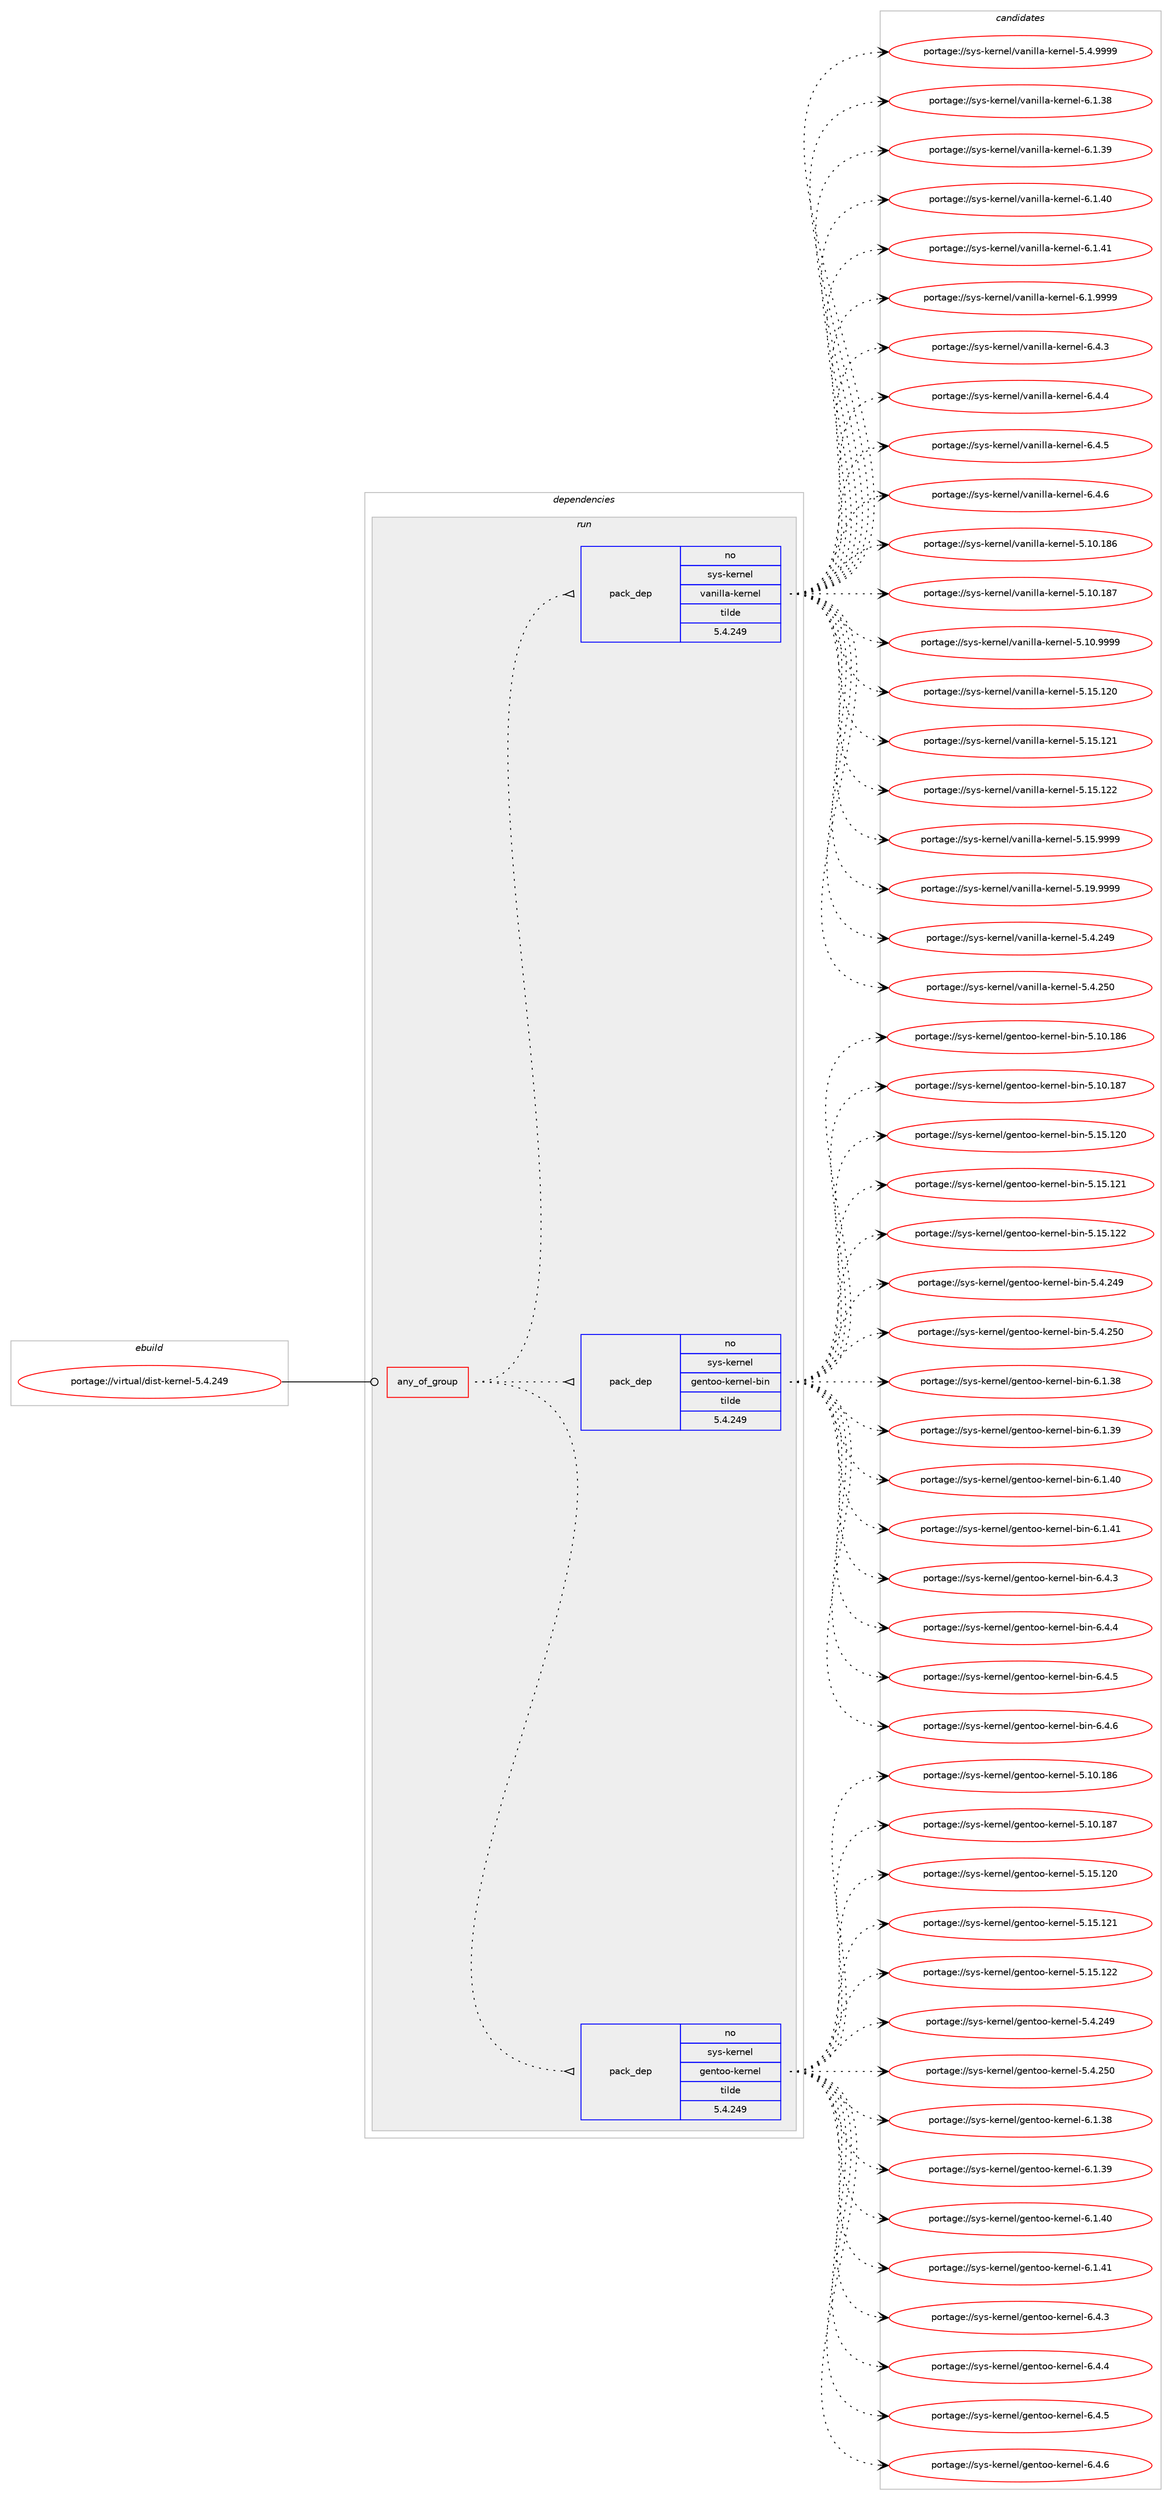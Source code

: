 digraph prolog {

# *************
# Graph options
# *************

newrank=true;
concentrate=true;
compound=true;
graph [rankdir=LR,fontname=Helvetica,fontsize=10,ranksep=1.5];#, ranksep=2.5, nodesep=0.2];
edge  [arrowhead=vee];
node  [fontname=Helvetica,fontsize=10];

# **********
# The ebuild
# **********

subgraph cluster_leftcol {
color=gray;
rank=same;
label=<<i>ebuild</i>>;
id [label="portage://virtual/dist-kernel-5.4.249", color=red, width=4, href="../virtual/dist-kernel-5.4.249.svg"];
}

# ****************
# The dependencies
# ****************

subgraph cluster_midcol {
color=gray;
label=<<i>dependencies</i>>;
subgraph cluster_compile {
fillcolor="#eeeeee";
style=filled;
label=<<i>compile</i>>;
}
subgraph cluster_compileandrun {
fillcolor="#eeeeee";
style=filled;
label=<<i>compile and run</i>>;
}
subgraph cluster_run {
fillcolor="#eeeeee";
style=filled;
label=<<i>run</i>>;
subgraph any10 {
dependency240 [label=<<TABLE BORDER="0" CELLBORDER="1" CELLSPACING="0" CELLPADDING="4"><TR><TD CELLPADDING="10">any_of_group</TD></TR></TABLE>>, shape=none, color=red];subgraph pack145 {
dependency241 [label=<<TABLE BORDER="0" CELLBORDER="1" CELLSPACING="0" CELLPADDING="4" WIDTH="220"><TR><TD ROWSPAN="6" CELLPADDING="30">pack_dep</TD></TR><TR><TD WIDTH="110">no</TD></TR><TR><TD>sys-kernel</TD></TR><TR><TD>gentoo-kernel</TD></TR><TR><TD>tilde</TD></TR><TR><TD>5.4.249</TD></TR></TABLE>>, shape=none, color=blue];
}
dependency240:e -> dependency241:w [weight=20,style="dotted",arrowhead="oinv"];
subgraph pack146 {
dependency242 [label=<<TABLE BORDER="0" CELLBORDER="1" CELLSPACING="0" CELLPADDING="4" WIDTH="220"><TR><TD ROWSPAN="6" CELLPADDING="30">pack_dep</TD></TR><TR><TD WIDTH="110">no</TD></TR><TR><TD>sys-kernel</TD></TR><TR><TD>gentoo-kernel-bin</TD></TR><TR><TD>tilde</TD></TR><TR><TD>5.4.249</TD></TR></TABLE>>, shape=none, color=blue];
}
dependency240:e -> dependency242:w [weight=20,style="dotted",arrowhead="oinv"];
subgraph pack147 {
dependency243 [label=<<TABLE BORDER="0" CELLBORDER="1" CELLSPACING="0" CELLPADDING="4" WIDTH="220"><TR><TD ROWSPAN="6" CELLPADDING="30">pack_dep</TD></TR><TR><TD WIDTH="110">no</TD></TR><TR><TD>sys-kernel</TD></TR><TR><TD>vanilla-kernel</TD></TR><TR><TD>tilde</TD></TR><TR><TD>5.4.249</TD></TR></TABLE>>, shape=none, color=blue];
}
dependency240:e -> dependency243:w [weight=20,style="dotted",arrowhead="oinv"];
}
id:e -> dependency240:w [weight=20,style="solid",arrowhead="odot"];
}
}

# **************
# The candidates
# **************

subgraph cluster_choices {
rank=same;
color=gray;
label=<<i>candidates</i>>;

subgraph choice145 {
color=black;
nodesep=1;
choice115121115451071011141101011084710310111011611111145107101114110101108455346494846495654 [label="portage://sys-kernel/gentoo-kernel-5.10.186", color=red, width=4,href="../sys-kernel/gentoo-kernel-5.10.186.svg"];
choice115121115451071011141101011084710310111011611111145107101114110101108455346494846495655 [label="portage://sys-kernel/gentoo-kernel-5.10.187", color=red, width=4,href="../sys-kernel/gentoo-kernel-5.10.187.svg"];
choice115121115451071011141101011084710310111011611111145107101114110101108455346495346495048 [label="portage://sys-kernel/gentoo-kernel-5.15.120", color=red, width=4,href="../sys-kernel/gentoo-kernel-5.15.120.svg"];
choice115121115451071011141101011084710310111011611111145107101114110101108455346495346495049 [label="portage://sys-kernel/gentoo-kernel-5.15.121", color=red, width=4,href="../sys-kernel/gentoo-kernel-5.15.121.svg"];
choice115121115451071011141101011084710310111011611111145107101114110101108455346495346495050 [label="portage://sys-kernel/gentoo-kernel-5.15.122", color=red, width=4,href="../sys-kernel/gentoo-kernel-5.15.122.svg"];
choice1151211154510710111411010110847103101110116111111451071011141101011084553465246505257 [label="portage://sys-kernel/gentoo-kernel-5.4.249", color=red, width=4,href="../sys-kernel/gentoo-kernel-5.4.249.svg"];
choice1151211154510710111411010110847103101110116111111451071011141101011084553465246505348 [label="portage://sys-kernel/gentoo-kernel-5.4.250", color=red, width=4,href="../sys-kernel/gentoo-kernel-5.4.250.svg"];
choice11512111545107101114110101108471031011101161111114510710111411010110845544649465156 [label="portage://sys-kernel/gentoo-kernel-6.1.38", color=red, width=4,href="../sys-kernel/gentoo-kernel-6.1.38.svg"];
choice11512111545107101114110101108471031011101161111114510710111411010110845544649465157 [label="portage://sys-kernel/gentoo-kernel-6.1.39", color=red, width=4,href="../sys-kernel/gentoo-kernel-6.1.39.svg"];
choice11512111545107101114110101108471031011101161111114510710111411010110845544649465248 [label="portage://sys-kernel/gentoo-kernel-6.1.40", color=red, width=4,href="../sys-kernel/gentoo-kernel-6.1.40.svg"];
choice11512111545107101114110101108471031011101161111114510710111411010110845544649465249 [label="portage://sys-kernel/gentoo-kernel-6.1.41", color=red, width=4,href="../sys-kernel/gentoo-kernel-6.1.41.svg"];
choice115121115451071011141101011084710310111011611111145107101114110101108455446524651 [label="portage://sys-kernel/gentoo-kernel-6.4.3", color=red, width=4,href="../sys-kernel/gentoo-kernel-6.4.3.svg"];
choice115121115451071011141101011084710310111011611111145107101114110101108455446524652 [label="portage://sys-kernel/gentoo-kernel-6.4.4", color=red, width=4,href="../sys-kernel/gentoo-kernel-6.4.4.svg"];
choice115121115451071011141101011084710310111011611111145107101114110101108455446524653 [label="portage://sys-kernel/gentoo-kernel-6.4.5", color=red, width=4,href="../sys-kernel/gentoo-kernel-6.4.5.svg"];
choice115121115451071011141101011084710310111011611111145107101114110101108455446524654 [label="portage://sys-kernel/gentoo-kernel-6.4.6", color=red, width=4,href="../sys-kernel/gentoo-kernel-6.4.6.svg"];
dependency241:e -> choice115121115451071011141101011084710310111011611111145107101114110101108455346494846495654:w [style=dotted,weight="100"];
dependency241:e -> choice115121115451071011141101011084710310111011611111145107101114110101108455346494846495655:w [style=dotted,weight="100"];
dependency241:e -> choice115121115451071011141101011084710310111011611111145107101114110101108455346495346495048:w [style=dotted,weight="100"];
dependency241:e -> choice115121115451071011141101011084710310111011611111145107101114110101108455346495346495049:w [style=dotted,weight="100"];
dependency241:e -> choice115121115451071011141101011084710310111011611111145107101114110101108455346495346495050:w [style=dotted,weight="100"];
dependency241:e -> choice1151211154510710111411010110847103101110116111111451071011141101011084553465246505257:w [style=dotted,weight="100"];
dependency241:e -> choice1151211154510710111411010110847103101110116111111451071011141101011084553465246505348:w [style=dotted,weight="100"];
dependency241:e -> choice11512111545107101114110101108471031011101161111114510710111411010110845544649465156:w [style=dotted,weight="100"];
dependency241:e -> choice11512111545107101114110101108471031011101161111114510710111411010110845544649465157:w [style=dotted,weight="100"];
dependency241:e -> choice11512111545107101114110101108471031011101161111114510710111411010110845544649465248:w [style=dotted,weight="100"];
dependency241:e -> choice11512111545107101114110101108471031011101161111114510710111411010110845544649465249:w [style=dotted,weight="100"];
dependency241:e -> choice115121115451071011141101011084710310111011611111145107101114110101108455446524651:w [style=dotted,weight="100"];
dependency241:e -> choice115121115451071011141101011084710310111011611111145107101114110101108455446524652:w [style=dotted,weight="100"];
dependency241:e -> choice115121115451071011141101011084710310111011611111145107101114110101108455446524653:w [style=dotted,weight="100"];
dependency241:e -> choice115121115451071011141101011084710310111011611111145107101114110101108455446524654:w [style=dotted,weight="100"];
}
subgraph choice146 {
color=black;
nodesep=1;
choice1151211154510710111411010110847103101110116111111451071011141101011084598105110455346494846495654 [label="portage://sys-kernel/gentoo-kernel-bin-5.10.186", color=red, width=4,href="../sys-kernel/gentoo-kernel-bin-5.10.186.svg"];
choice1151211154510710111411010110847103101110116111111451071011141101011084598105110455346494846495655 [label="portage://sys-kernel/gentoo-kernel-bin-5.10.187", color=red, width=4,href="../sys-kernel/gentoo-kernel-bin-5.10.187.svg"];
choice1151211154510710111411010110847103101110116111111451071011141101011084598105110455346495346495048 [label="portage://sys-kernel/gentoo-kernel-bin-5.15.120", color=red, width=4,href="../sys-kernel/gentoo-kernel-bin-5.15.120.svg"];
choice1151211154510710111411010110847103101110116111111451071011141101011084598105110455346495346495049 [label="portage://sys-kernel/gentoo-kernel-bin-5.15.121", color=red, width=4,href="../sys-kernel/gentoo-kernel-bin-5.15.121.svg"];
choice1151211154510710111411010110847103101110116111111451071011141101011084598105110455346495346495050 [label="portage://sys-kernel/gentoo-kernel-bin-5.15.122", color=red, width=4,href="../sys-kernel/gentoo-kernel-bin-5.15.122.svg"];
choice11512111545107101114110101108471031011101161111114510710111411010110845981051104553465246505257 [label="portage://sys-kernel/gentoo-kernel-bin-5.4.249", color=red, width=4,href="../sys-kernel/gentoo-kernel-bin-5.4.249.svg"];
choice11512111545107101114110101108471031011101161111114510710111411010110845981051104553465246505348 [label="portage://sys-kernel/gentoo-kernel-bin-5.4.250", color=red, width=4,href="../sys-kernel/gentoo-kernel-bin-5.4.250.svg"];
choice115121115451071011141101011084710310111011611111145107101114110101108459810511045544649465156 [label="portage://sys-kernel/gentoo-kernel-bin-6.1.38", color=red, width=4,href="../sys-kernel/gentoo-kernel-bin-6.1.38.svg"];
choice115121115451071011141101011084710310111011611111145107101114110101108459810511045544649465157 [label="portage://sys-kernel/gentoo-kernel-bin-6.1.39", color=red, width=4,href="../sys-kernel/gentoo-kernel-bin-6.1.39.svg"];
choice115121115451071011141101011084710310111011611111145107101114110101108459810511045544649465248 [label="portage://sys-kernel/gentoo-kernel-bin-6.1.40", color=red, width=4,href="../sys-kernel/gentoo-kernel-bin-6.1.40.svg"];
choice115121115451071011141101011084710310111011611111145107101114110101108459810511045544649465249 [label="portage://sys-kernel/gentoo-kernel-bin-6.1.41", color=red, width=4,href="../sys-kernel/gentoo-kernel-bin-6.1.41.svg"];
choice1151211154510710111411010110847103101110116111111451071011141101011084598105110455446524651 [label="portage://sys-kernel/gentoo-kernel-bin-6.4.3", color=red, width=4,href="../sys-kernel/gentoo-kernel-bin-6.4.3.svg"];
choice1151211154510710111411010110847103101110116111111451071011141101011084598105110455446524652 [label="portage://sys-kernel/gentoo-kernel-bin-6.4.4", color=red, width=4,href="../sys-kernel/gentoo-kernel-bin-6.4.4.svg"];
choice1151211154510710111411010110847103101110116111111451071011141101011084598105110455446524653 [label="portage://sys-kernel/gentoo-kernel-bin-6.4.5", color=red, width=4,href="../sys-kernel/gentoo-kernel-bin-6.4.5.svg"];
choice1151211154510710111411010110847103101110116111111451071011141101011084598105110455446524654 [label="portage://sys-kernel/gentoo-kernel-bin-6.4.6", color=red, width=4,href="../sys-kernel/gentoo-kernel-bin-6.4.6.svg"];
dependency242:e -> choice1151211154510710111411010110847103101110116111111451071011141101011084598105110455346494846495654:w [style=dotted,weight="100"];
dependency242:e -> choice1151211154510710111411010110847103101110116111111451071011141101011084598105110455346494846495655:w [style=dotted,weight="100"];
dependency242:e -> choice1151211154510710111411010110847103101110116111111451071011141101011084598105110455346495346495048:w [style=dotted,weight="100"];
dependency242:e -> choice1151211154510710111411010110847103101110116111111451071011141101011084598105110455346495346495049:w [style=dotted,weight="100"];
dependency242:e -> choice1151211154510710111411010110847103101110116111111451071011141101011084598105110455346495346495050:w [style=dotted,weight="100"];
dependency242:e -> choice11512111545107101114110101108471031011101161111114510710111411010110845981051104553465246505257:w [style=dotted,weight="100"];
dependency242:e -> choice11512111545107101114110101108471031011101161111114510710111411010110845981051104553465246505348:w [style=dotted,weight="100"];
dependency242:e -> choice115121115451071011141101011084710310111011611111145107101114110101108459810511045544649465156:w [style=dotted,weight="100"];
dependency242:e -> choice115121115451071011141101011084710310111011611111145107101114110101108459810511045544649465157:w [style=dotted,weight="100"];
dependency242:e -> choice115121115451071011141101011084710310111011611111145107101114110101108459810511045544649465248:w [style=dotted,weight="100"];
dependency242:e -> choice115121115451071011141101011084710310111011611111145107101114110101108459810511045544649465249:w [style=dotted,weight="100"];
dependency242:e -> choice1151211154510710111411010110847103101110116111111451071011141101011084598105110455446524651:w [style=dotted,weight="100"];
dependency242:e -> choice1151211154510710111411010110847103101110116111111451071011141101011084598105110455446524652:w [style=dotted,weight="100"];
dependency242:e -> choice1151211154510710111411010110847103101110116111111451071011141101011084598105110455446524653:w [style=dotted,weight="100"];
dependency242:e -> choice1151211154510710111411010110847103101110116111111451071011141101011084598105110455446524654:w [style=dotted,weight="100"];
}
subgraph choice147 {
color=black;
nodesep=1;
choice1151211154510710111411010110847118971101051081089745107101114110101108455346494846495654 [label="portage://sys-kernel/vanilla-kernel-5.10.186", color=red, width=4,href="../sys-kernel/vanilla-kernel-5.10.186.svg"];
choice1151211154510710111411010110847118971101051081089745107101114110101108455346494846495655 [label="portage://sys-kernel/vanilla-kernel-5.10.187", color=red, width=4,href="../sys-kernel/vanilla-kernel-5.10.187.svg"];
choice115121115451071011141101011084711897110105108108974510710111411010110845534649484657575757 [label="portage://sys-kernel/vanilla-kernel-5.10.9999", color=red, width=4,href="../sys-kernel/vanilla-kernel-5.10.9999.svg"];
choice1151211154510710111411010110847118971101051081089745107101114110101108455346495346495048 [label="portage://sys-kernel/vanilla-kernel-5.15.120", color=red, width=4,href="../sys-kernel/vanilla-kernel-5.15.120.svg"];
choice1151211154510710111411010110847118971101051081089745107101114110101108455346495346495049 [label="portage://sys-kernel/vanilla-kernel-5.15.121", color=red, width=4,href="../sys-kernel/vanilla-kernel-5.15.121.svg"];
choice1151211154510710111411010110847118971101051081089745107101114110101108455346495346495050 [label="portage://sys-kernel/vanilla-kernel-5.15.122", color=red, width=4,href="../sys-kernel/vanilla-kernel-5.15.122.svg"];
choice115121115451071011141101011084711897110105108108974510710111411010110845534649534657575757 [label="portage://sys-kernel/vanilla-kernel-5.15.9999", color=red, width=4,href="../sys-kernel/vanilla-kernel-5.15.9999.svg"];
choice115121115451071011141101011084711897110105108108974510710111411010110845534649574657575757 [label="portage://sys-kernel/vanilla-kernel-5.19.9999", color=red, width=4,href="../sys-kernel/vanilla-kernel-5.19.9999.svg"];
choice11512111545107101114110101108471189711010510810897451071011141101011084553465246505257 [label="portage://sys-kernel/vanilla-kernel-5.4.249", color=red, width=4,href="../sys-kernel/vanilla-kernel-5.4.249.svg"];
choice11512111545107101114110101108471189711010510810897451071011141101011084553465246505348 [label="portage://sys-kernel/vanilla-kernel-5.4.250", color=red, width=4,href="../sys-kernel/vanilla-kernel-5.4.250.svg"];
choice1151211154510710111411010110847118971101051081089745107101114110101108455346524657575757 [label="portage://sys-kernel/vanilla-kernel-5.4.9999", color=red, width=4,href="../sys-kernel/vanilla-kernel-5.4.9999.svg"];
choice115121115451071011141101011084711897110105108108974510710111411010110845544649465156 [label="portage://sys-kernel/vanilla-kernel-6.1.38", color=red, width=4,href="../sys-kernel/vanilla-kernel-6.1.38.svg"];
choice115121115451071011141101011084711897110105108108974510710111411010110845544649465157 [label="portage://sys-kernel/vanilla-kernel-6.1.39", color=red, width=4,href="../sys-kernel/vanilla-kernel-6.1.39.svg"];
choice115121115451071011141101011084711897110105108108974510710111411010110845544649465248 [label="portage://sys-kernel/vanilla-kernel-6.1.40", color=red, width=4,href="../sys-kernel/vanilla-kernel-6.1.40.svg"];
choice115121115451071011141101011084711897110105108108974510710111411010110845544649465249 [label="portage://sys-kernel/vanilla-kernel-6.1.41", color=red, width=4,href="../sys-kernel/vanilla-kernel-6.1.41.svg"];
choice1151211154510710111411010110847118971101051081089745107101114110101108455446494657575757 [label="portage://sys-kernel/vanilla-kernel-6.1.9999", color=red, width=4,href="../sys-kernel/vanilla-kernel-6.1.9999.svg"];
choice1151211154510710111411010110847118971101051081089745107101114110101108455446524651 [label="portage://sys-kernel/vanilla-kernel-6.4.3", color=red, width=4,href="../sys-kernel/vanilla-kernel-6.4.3.svg"];
choice1151211154510710111411010110847118971101051081089745107101114110101108455446524652 [label="portage://sys-kernel/vanilla-kernel-6.4.4", color=red, width=4,href="../sys-kernel/vanilla-kernel-6.4.4.svg"];
choice1151211154510710111411010110847118971101051081089745107101114110101108455446524653 [label="portage://sys-kernel/vanilla-kernel-6.4.5", color=red, width=4,href="../sys-kernel/vanilla-kernel-6.4.5.svg"];
choice1151211154510710111411010110847118971101051081089745107101114110101108455446524654 [label="portage://sys-kernel/vanilla-kernel-6.4.6", color=red, width=4,href="../sys-kernel/vanilla-kernel-6.4.6.svg"];
dependency243:e -> choice1151211154510710111411010110847118971101051081089745107101114110101108455346494846495654:w [style=dotted,weight="100"];
dependency243:e -> choice1151211154510710111411010110847118971101051081089745107101114110101108455346494846495655:w [style=dotted,weight="100"];
dependency243:e -> choice115121115451071011141101011084711897110105108108974510710111411010110845534649484657575757:w [style=dotted,weight="100"];
dependency243:e -> choice1151211154510710111411010110847118971101051081089745107101114110101108455346495346495048:w [style=dotted,weight="100"];
dependency243:e -> choice1151211154510710111411010110847118971101051081089745107101114110101108455346495346495049:w [style=dotted,weight="100"];
dependency243:e -> choice1151211154510710111411010110847118971101051081089745107101114110101108455346495346495050:w [style=dotted,weight="100"];
dependency243:e -> choice115121115451071011141101011084711897110105108108974510710111411010110845534649534657575757:w [style=dotted,weight="100"];
dependency243:e -> choice115121115451071011141101011084711897110105108108974510710111411010110845534649574657575757:w [style=dotted,weight="100"];
dependency243:e -> choice11512111545107101114110101108471189711010510810897451071011141101011084553465246505257:w [style=dotted,weight="100"];
dependency243:e -> choice11512111545107101114110101108471189711010510810897451071011141101011084553465246505348:w [style=dotted,weight="100"];
dependency243:e -> choice1151211154510710111411010110847118971101051081089745107101114110101108455346524657575757:w [style=dotted,weight="100"];
dependency243:e -> choice115121115451071011141101011084711897110105108108974510710111411010110845544649465156:w [style=dotted,weight="100"];
dependency243:e -> choice115121115451071011141101011084711897110105108108974510710111411010110845544649465157:w [style=dotted,weight="100"];
dependency243:e -> choice115121115451071011141101011084711897110105108108974510710111411010110845544649465248:w [style=dotted,weight="100"];
dependency243:e -> choice115121115451071011141101011084711897110105108108974510710111411010110845544649465249:w [style=dotted,weight="100"];
dependency243:e -> choice1151211154510710111411010110847118971101051081089745107101114110101108455446494657575757:w [style=dotted,weight="100"];
dependency243:e -> choice1151211154510710111411010110847118971101051081089745107101114110101108455446524651:w [style=dotted,weight="100"];
dependency243:e -> choice1151211154510710111411010110847118971101051081089745107101114110101108455446524652:w [style=dotted,weight="100"];
dependency243:e -> choice1151211154510710111411010110847118971101051081089745107101114110101108455446524653:w [style=dotted,weight="100"];
dependency243:e -> choice1151211154510710111411010110847118971101051081089745107101114110101108455446524654:w [style=dotted,weight="100"];
}
}

}
